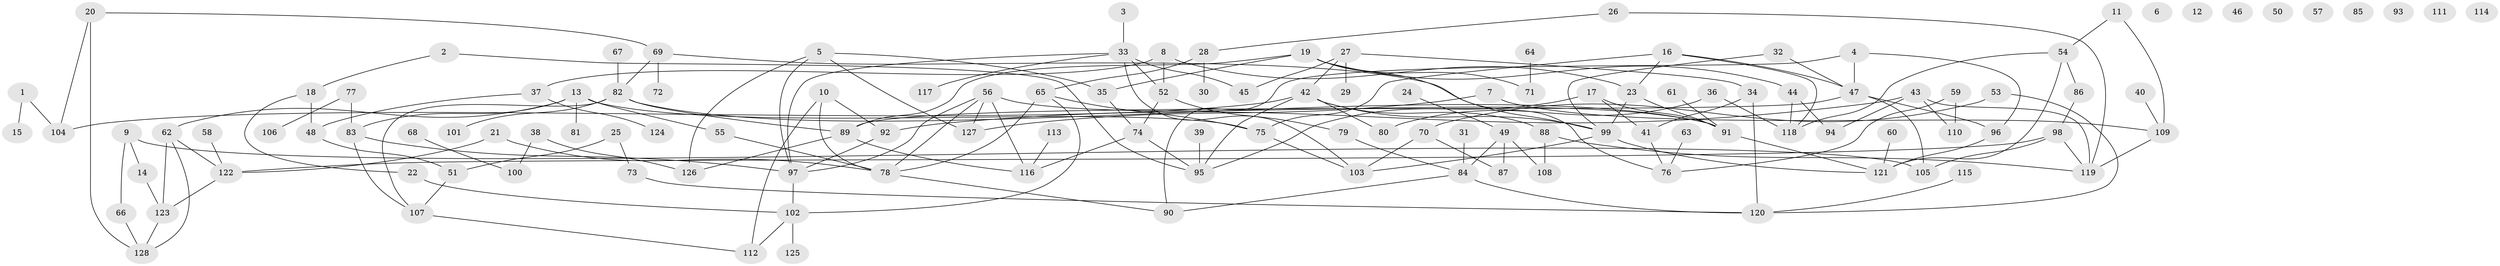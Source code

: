 // coarse degree distribution, {1: 0.1875, 3: 0.171875, 6: 0.0625, 0: 0.140625, 2: 0.15625, 11: 0.03125, 13: 0.015625, 4: 0.125, 7: 0.03125, 9: 0.015625, 5: 0.046875, 12: 0.015625}
// Generated by graph-tools (version 1.1) at 2025/16/03/04/25 18:16:33]
// undirected, 128 vertices, 175 edges
graph export_dot {
graph [start="1"]
  node [color=gray90,style=filled];
  1;
  2;
  3;
  4;
  5;
  6;
  7;
  8;
  9;
  10;
  11;
  12;
  13;
  14;
  15;
  16;
  17;
  18;
  19;
  20;
  21;
  22;
  23;
  24;
  25;
  26;
  27;
  28;
  29;
  30;
  31;
  32;
  33;
  34;
  35;
  36;
  37;
  38;
  39;
  40;
  41;
  42;
  43;
  44;
  45;
  46;
  47;
  48;
  49;
  50;
  51;
  52;
  53;
  54;
  55;
  56;
  57;
  58;
  59;
  60;
  61;
  62;
  63;
  64;
  65;
  66;
  67;
  68;
  69;
  70;
  71;
  72;
  73;
  74;
  75;
  76;
  77;
  78;
  79;
  80;
  81;
  82;
  83;
  84;
  85;
  86;
  87;
  88;
  89;
  90;
  91;
  92;
  93;
  94;
  95;
  96;
  97;
  98;
  99;
  100;
  101;
  102;
  103;
  104;
  105;
  106;
  107;
  108;
  109;
  110;
  111;
  112;
  113;
  114;
  115;
  116;
  117;
  118;
  119;
  120;
  121;
  122;
  123;
  124;
  125;
  126;
  127;
  128;
  1 -- 15;
  1 -- 104;
  2 -- 18;
  2 -- 95;
  3 -- 33;
  4 -- 47;
  4 -- 90;
  4 -- 96;
  5 -- 35;
  5 -- 97;
  5 -- 126;
  5 -- 127;
  7 -- 109;
  7 -- 127;
  8 -- 23;
  8 -- 37;
  8 -- 52;
  9 -- 14;
  9 -- 66;
  9 -- 105;
  10 -- 78;
  10 -- 92;
  10 -- 112;
  11 -- 54;
  11 -- 109;
  13 -- 55;
  13 -- 62;
  13 -- 75;
  13 -- 81;
  13 -- 83;
  14 -- 123;
  16 -- 23;
  16 -- 47;
  16 -- 75;
  16 -- 118;
  17 -- 41;
  17 -- 91;
  17 -- 95;
  18 -- 22;
  18 -- 48;
  19 -- 35;
  19 -- 44;
  19 -- 71;
  19 -- 76;
  19 -- 89;
  20 -- 69;
  20 -- 104;
  20 -- 128;
  21 -- 78;
  21 -- 122;
  22 -- 102;
  23 -- 91;
  23 -- 99;
  24 -- 49;
  25 -- 51;
  25 -- 73;
  26 -- 28;
  26 -- 119;
  27 -- 29;
  27 -- 34;
  27 -- 42;
  27 -- 45;
  28 -- 30;
  28 -- 65;
  31 -- 84;
  32 -- 47;
  32 -- 99;
  33 -- 45;
  33 -- 52;
  33 -- 97;
  33 -- 103;
  33 -- 117;
  34 -- 41;
  34 -- 120;
  35 -- 74;
  36 -- 80;
  36 -- 118;
  37 -- 48;
  37 -- 124;
  38 -- 100;
  38 -- 126;
  39 -- 95;
  40 -- 109;
  41 -- 76;
  42 -- 80;
  42 -- 88;
  42 -- 95;
  42 -- 99;
  42 -- 104;
  43 -- 92;
  43 -- 94;
  43 -- 110;
  43 -- 119;
  44 -- 94;
  44 -- 118;
  47 -- 89;
  47 -- 96;
  47 -- 105;
  48 -- 51;
  49 -- 84;
  49 -- 87;
  49 -- 108;
  51 -- 107;
  52 -- 74;
  52 -- 79;
  53 -- 70;
  53 -- 120;
  54 -- 86;
  54 -- 118;
  54 -- 121;
  55 -- 78;
  56 -- 78;
  56 -- 91;
  56 -- 97;
  56 -- 116;
  56 -- 127;
  58 -- 122;
  59 -- 76;
  59 -- 110;
  60 -- 121;
  61 -- 91;
  62 -- 122;
  62 -- 123;
  62 -- 128;
  63 -- 76;
  64 -- 71;
  65 -- 75;
  65 -- 78;
  65 -- 102;
  66 -- 128;
  67 -- 82;
  68 -- 100;
  69 -- 72;
  69 -- 82;
  69 -- 99;
  70 -- 87;
  70 -- 103;
  73 -- 120;
  74 -- 95;
  74 -- 116;
  75 -- 103;
  77 -- 83;
  77 -- 106;
  78 -- 90;
  79 -- 84;
  82 -- 89;
  82 -- 91;
  82 -- 101;
  82 -- 107;
  83 -- 97;
  83 -- 107;
  84 -- 90;
  84 -- 120;
  86 -- 98;
  88 -- 108;
  88 -- 119;
  89 -- 116;
  89 -- 126;
  91 -- 121;
  92 -- 97;
  96 -- 121;
  97 -- 102;
  98 -- 105;
  98 -- 119;
  98 -- 122;
  99 -- 103;
  99 -- 121;
  102 -- 112;
  102 -- 125;
  107 -- 112;
  109 -- 119;
  113 -- 116;
  115 -- 120;
  122 -- 123;
  123 -- 128;
}
